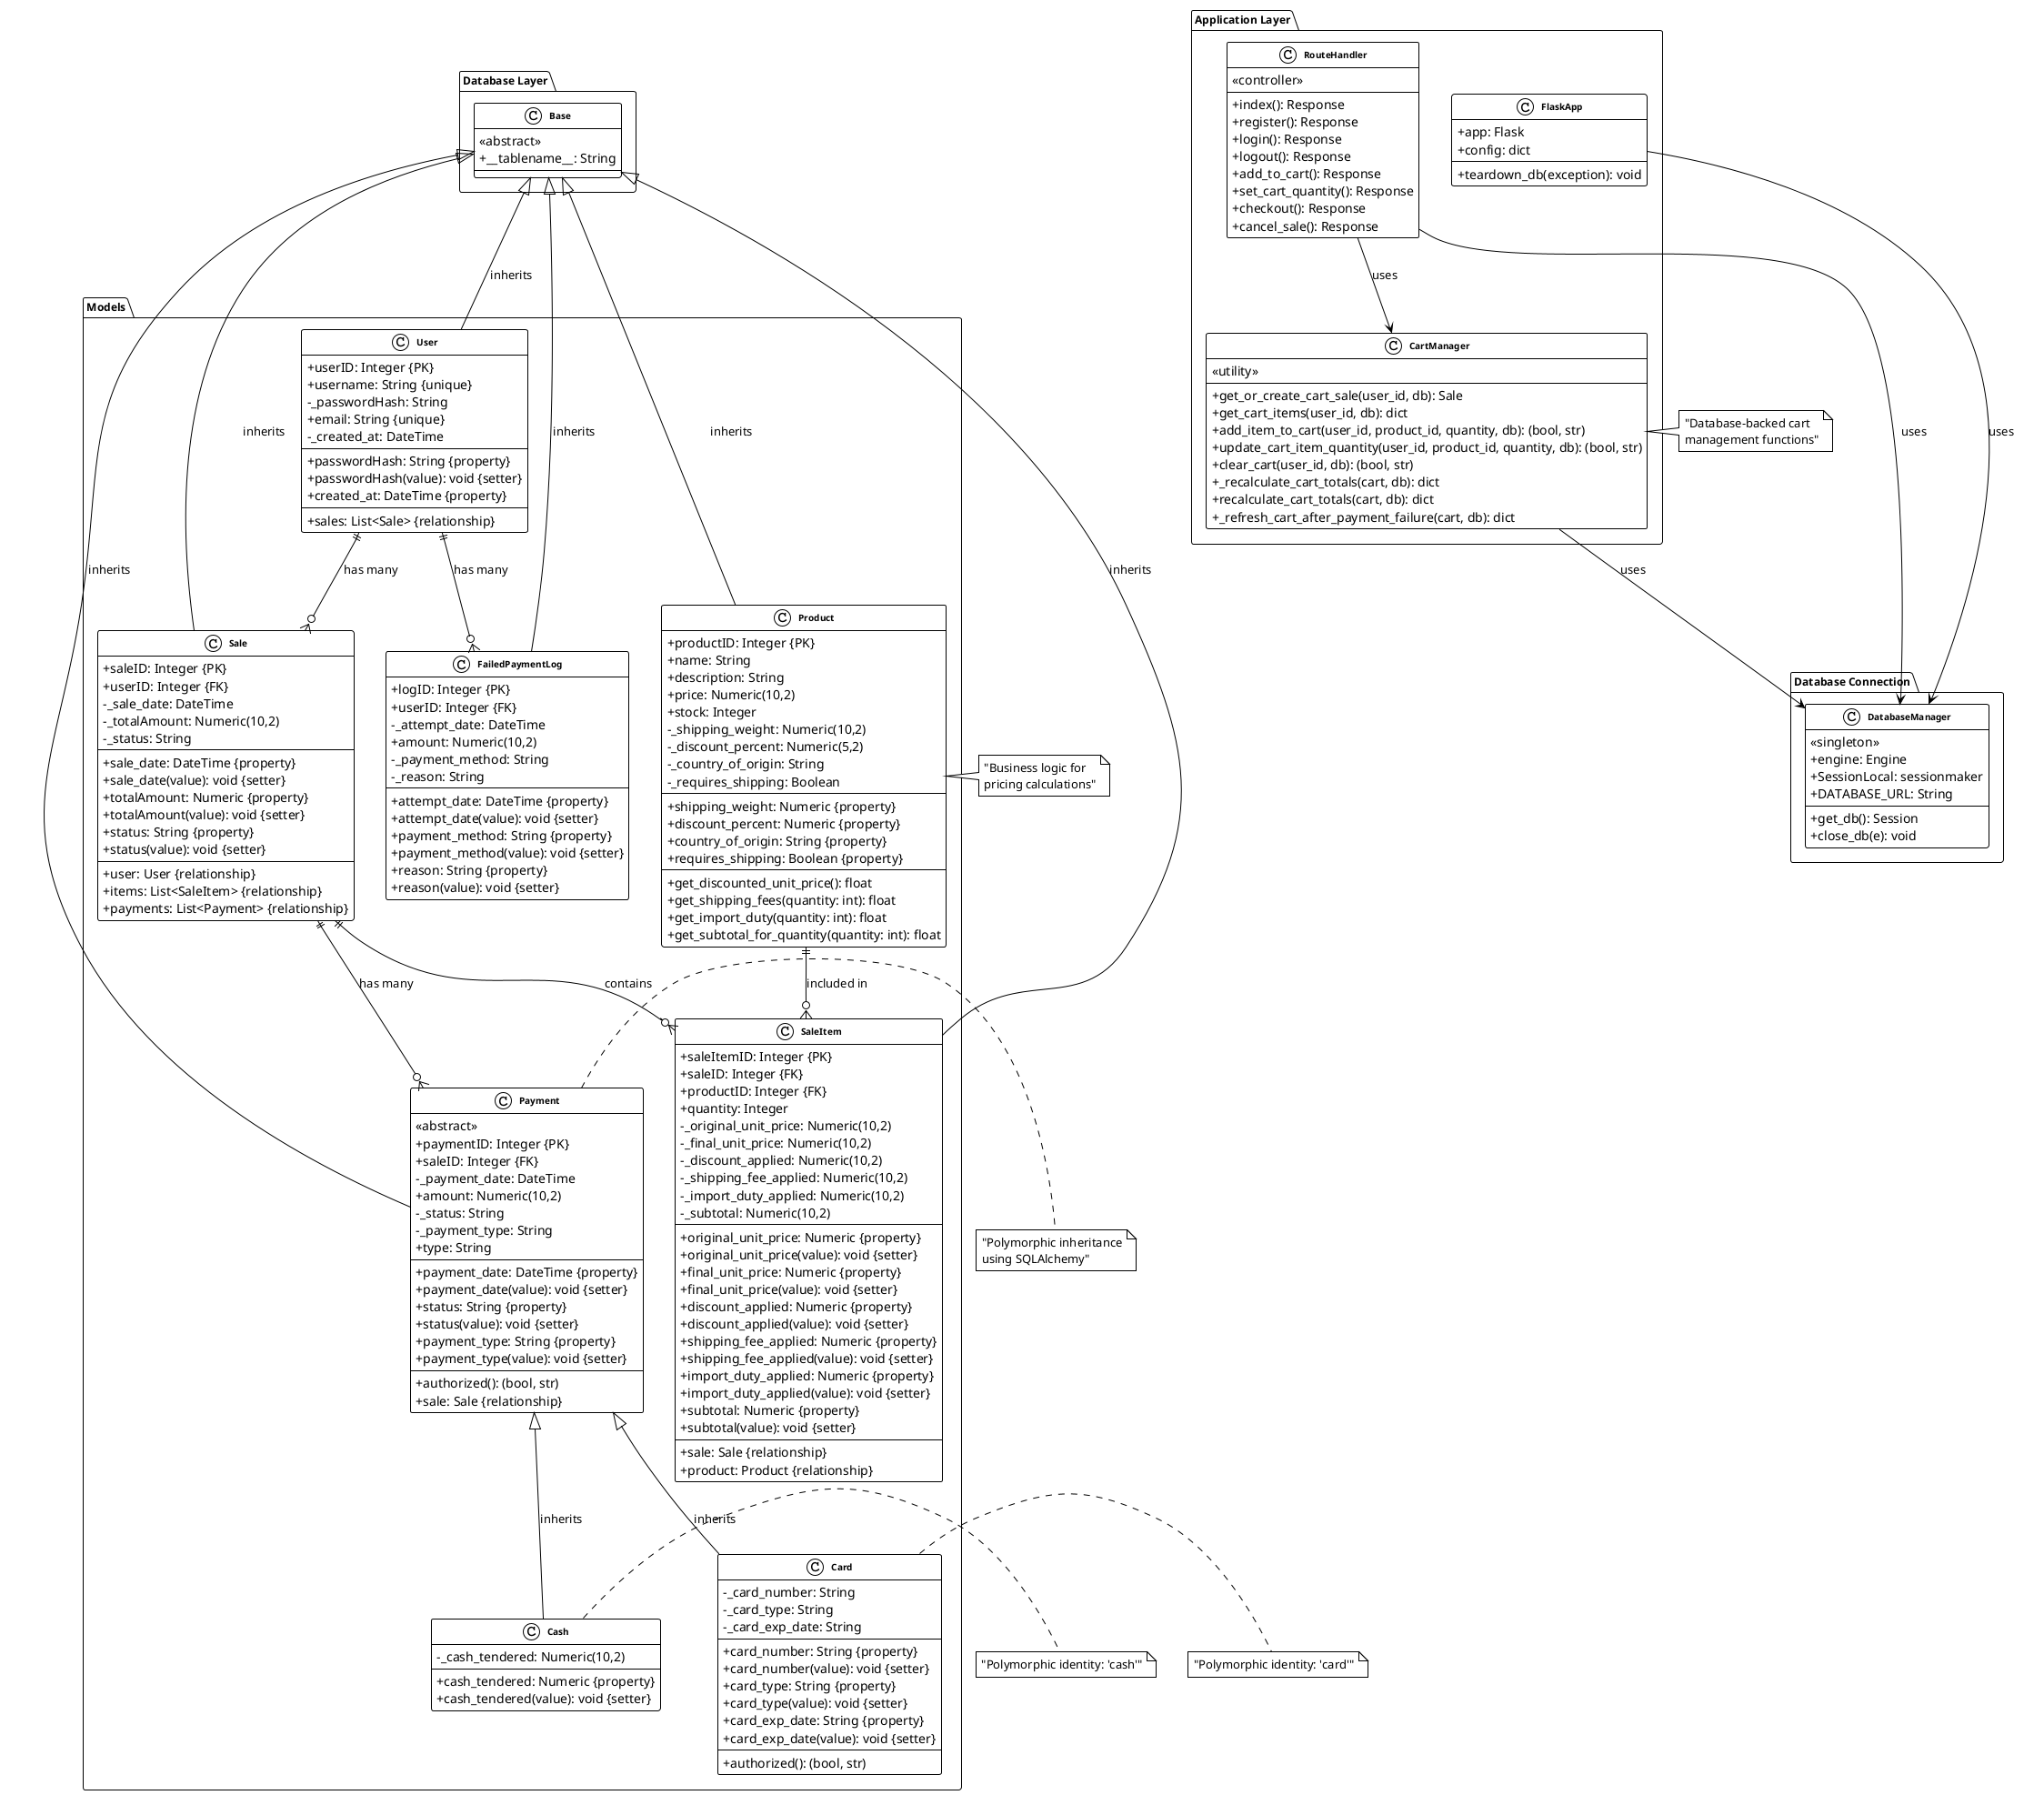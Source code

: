 @startuml Retail Management System - Class Diagram

!theme plain
skinparam classAttributeIconSize 0
skinparam classFontSize 10
skinparam classFontStyle bold
skinparam packageFontSize 12
skinparam packageFontStyle bold

package "Database Layer" {
    class Base {
        <<abstract>>
        +__tablename__: String
    }
}

package "Models" {
    class User {
        +userID: Integer {PK}
        +username: String {unique}
        -_passwordHash: String
        +email: String {unique}
        -_created_at: DateTime
        --
        +passwordHash: String {property}
        +passwordHash(value): void {setter}
        +created_at: DateTime {property}
        --
        +sales: List<Sale> {relationship}
    }

    class Product {
        +productID: Integer {PK}
        +name: String
        +description: String
        +price: Numeric(10,2)
        +stock: Integer
        -_shipping_weight: Numeric(10,2)
        -_discount_percent: Numeric(5,2)
        -_country_of_origin: String
        -_requires_shipping: Boolean
        --
        +shipping_weight: Numeric {property}
        +discount_percent: Numeric {property}
        +country_of_origin: String {property}
        +requires_shipping: Boolean {property}
        --
        +get_discounted_unit_price(): float
        +get_shipping_fees(quantity: int): float
        +get_import_duty(quantity: int): float
        +get_subtotal_for_quantity(quantity: int): float
    }

    class Sale {
        +saleID: Integer {PK}
        +userID: Integer {FK}
        -_sale_date: DateTime
        -_totalAmount: Numeric(10,2)
        -_status: String
        --
        +sale_date: DateTime {property}
        +sale_date(value): void {setter}
        +totalAmount: Numeric {property}
        +totalAmount(value): void {setter}
        +status: String {property}
        +status(value): void {setter}
        --
        +user: User {relationship}
        +items: List<SaleItem> {relationship}
        +payments: List<Payment> {relationship}
    }

    class SaleItem {
        +saleItemID: Integer {PK}
        +saleID: Integer {FK}
        +productID: Integer {FK}
        +quantity: Integer
        -_original_unit_price: Numeric(10,2)
        -_final_unit_price: Numeric(10,2)
        -_discount_applied: Numeric(10,2)
        -_shipping_fee_applied: Numeric(10,2)
        -_import_duty_applied: Numeric(10,2)
        -_subtotal: Numeric(10,2)
        --
        +original_unit_price: Numeric {property}
        +original_unit_price(value): void {setter}
        +final_unit_price: Numeric {property}
        +final_unit_price(value): void {setter}
        +discount_applied: Numeric {property}
        +discount_applied(value): void {setter}
        +shipping_fee_applied: Numeric {property}
        +shipping_fee_applied(value): void {setter}
        +import_duty_applied: Numeric {property}
        +import_duty_applied(value): void {setter}
        +subtotal: Numeric {property}
        +subtotal(value): void {setter}
        --
        +sale: Sale {relationship}
        +product: Product {relationship}
    }

    class Payment {
        <<abstract>>
        +paymentID: Integer {PK}
        +saleID: Integer {FK}
        -_payment_date: DateTime
        +amount: Numeric(10,2)
        -_status: String
        -_payment_type: String
        +type: String
        --
        +payment_date: DateTime {property}
        +payment_date(value): void {setter}
        +status: String {property}
        +status(value): void {setter}
        +payment_type: String {property}
        +payment_type(value): void {setter}
        --
        +authorized(): (bool, str)
        +sale: Sale {relationship}
    }

    class Cash {
        -_cash_tendered: Numeric(10,2)
        --
        +cash_tendered: Numeric {property}
        +cash_tendered(value): void {setter}
    }

    class Card {
        -_card_number: String
        -_card_type: String
        -_card_exp_date: String
        --
        +card_number: String {property}
        +card_number(value): void {setter}
        +card_type: String {property}
        +card_type(value): void {setter}
        +card_exp_date: String {property}
        +card_exp_date(value): void {setter}
        --
        +authorized(): (bool, str)
    }

    class FailedPaymentLog {
        +logID: Integer {PK}
        +userID: Integer {FK}
        -_attempt_date: DateTime
        +amount: Numeric(10,2)
        -_payment_method: String
        -_reason: String
        --
        +attempt_date: DateTime {property}
        +attempt_date(value): void {setter}
        +payment_method: String {property}
        +payment_method(value): void {setter}
        +reason: String {property}
        +reason(value): void {setter}
    }
}

package "Application Layer" {
    class FlaskApp {
        +app: Flask
        +config: dict
        --
        +teardown_db(exception): void
    }

    class CartManager {
        <<utility>>
        --
        +get_or_create_cart_sale(user_id, db): Sale
        +get_cart_items(user_id, db): dict
        +add_item_to_cart(user_id, product_id, quantity, db): (bool, str)
        +update_cart_item_quantity(user_id, product_id, quantity, db): (bool, str)
        +clear_cart(user_id, db): (bool, str)
        +_recalculate_cart_totals(cart, db): dict
        +recalculate_cart_totals(cart, db): dict
        +_refresh_cart_after_payment_failure(cart, db): dict
    }

    class RouteHandler {
        <<controller>>
        --
        +index(): Response
        +register(): Response
        +login(): Response
        +logout(): Response
        +add_to_cart(): Response
        +set_cart_quantity(): Response
        +checkout(): Response
        +cancel_sale(): Response
    }
}

package "Database Connection" {
    class DatabaseManager {
        <<singleton>>
        +engine: Engine
        +SessionLocal: sessionmaker
        +DATABASE_URL: String
        --
        +get_db(): Session
        +close_db(e): void
    }
}

' Relationships
User ||--o{ Sale : "has many"
User ||--o{ FailedPaymentLog : "has many"
Sale ||--o{ SaleItem : "contains"
Sale ||--o{ Payment : "has many"
Product ||--o{ SaleItem : "included in"
Payment <|-- Cash : "inherits"
Payment <|-- Card : "inherits"
Base <|-- User : "inherits"
Base <|-- Product : "inherits"
Base <|-- Sale : "inherits"
Base <|-- SaleItem : "inherits"
Base <|-- Payment : "inherits"
Base <|-- FailedPaymentLog : "inherits"

' Application relationships
FlaskApp --> DatabaseManager : "uses"
RouteHandler --> CartManager : "uses"
RouteHandler --> DatabaseManager : "uses"
CartManager --> DatabaseManager : "uses"

' Notes
note right of Payment : "Polymorphic inheritance\nusing SQLAlchemy"
note right of Cash : "Polymorphic identity: 'cash'"
note right of Card : "Polymorphic identity: 'card'"
note right of Product : "Business logic for\npricing calculations"
note right of CartManager : "Database-backed cart\nmanagement functions"

@enduml
